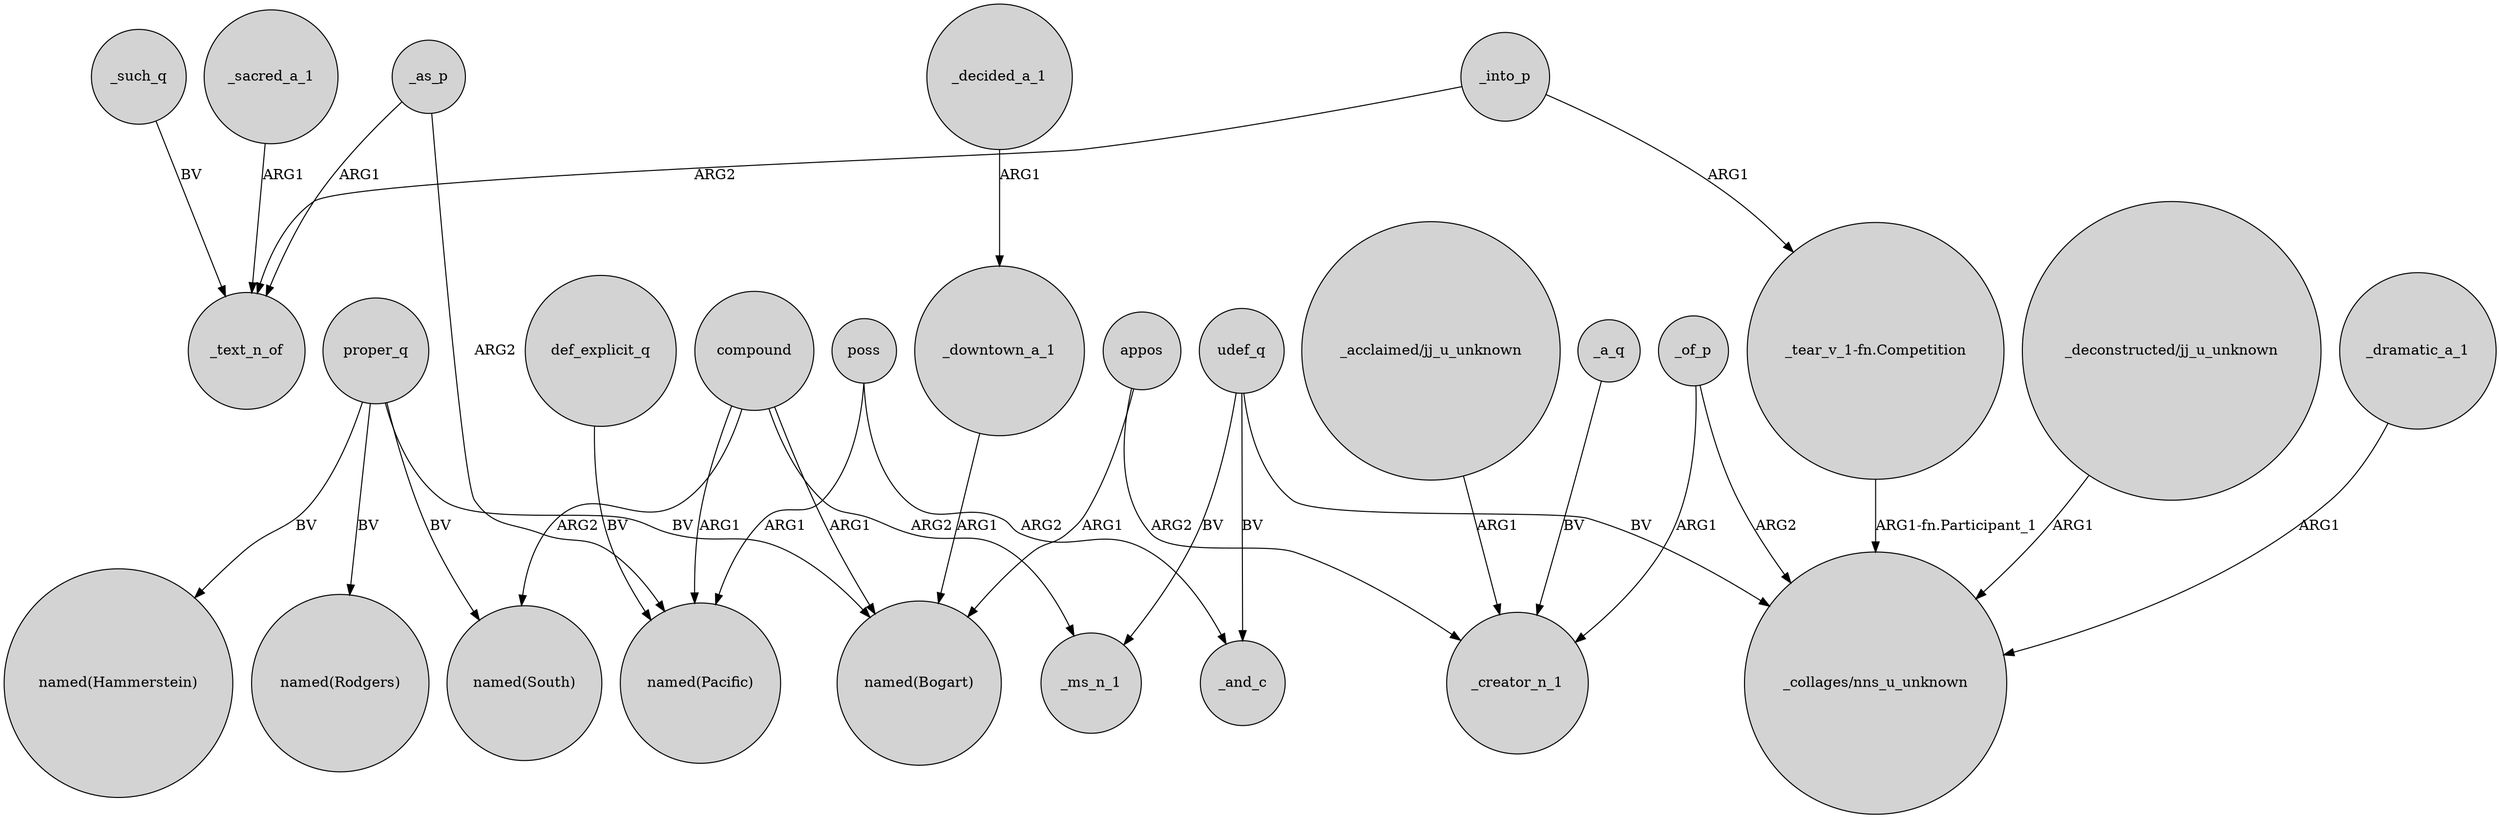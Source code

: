 digraph {
	node [shape=circle style=filled]
	_such_q -> _text_n_of [label=BV]
	proper_q -> "named(South)" [label=BV]
	compound -> _ms_n_1 [label=ARG2]
	_decided_a_1 -> _downtown_a_1 [label=ARG1]
	appos -> _creator_n_1 [label=ARG2]
	def_explicit_q -> "named(Pacific)" [label=BV]
	_sacred_a_1 -> _text_n_of [label=ARG1]
	_a_q -> _creator_n_1 [label=BV]
	_downtown_a_1 -> "named(Bogart)" [label=ARG1]
	"_acclaimed/jj_u_unknown" -> _creator_n_1 [label=ARG1]
	appos -> "named(Bogart)" [label=ARG1]
	udef_q -> _and_c [label=BV]
	compound -> "named(Pacific)" [label=ARG1]
	poss -> _and_c [label=ARG2]
	udef_q -> "_collages/nns_u_unknown" [label=BV]
	"_deconstructed/jj_u_unknown" -> "_collages/nns_u_unknown" [label=ARG1]
	_as_p -> "named(Pacific)" [label=ARG2]
	proper_q -> "named(Hammerstein)" [label=BV]
	proper_q -> "named(Rodgers)" [label=BV]
	proper_q -> "named(Bogart)" [label=BV]
	compound -> "named(South)" [label=ARG2]
	compound -> "named(Bogart)" [label=ARG1]
	udef_q -> _ms_n_1 [label=BV]
	_of_p -> _creator_n_1 [label=ARG1]
	_of_p -> "_collages/nns_u_unknown" [label=ARG2]
	_as_p -> _text_n_of [label=ARG1]
	_dramatic_a_1 -> "_collages/nns_u_unknown" [label=ARG1]
	"_tear_v_1-fn.Competition" -> "_collages/nns_u_unknown" [label="ARG1-fn.Participant_1"]
	_into_p -> _text_n_of [label=ARG2]
	_into_p -> "_tear_v_1-fn.Competition" [label=ARG1]
	poss -> "named(Pacific)" [label=ARG1]
}
